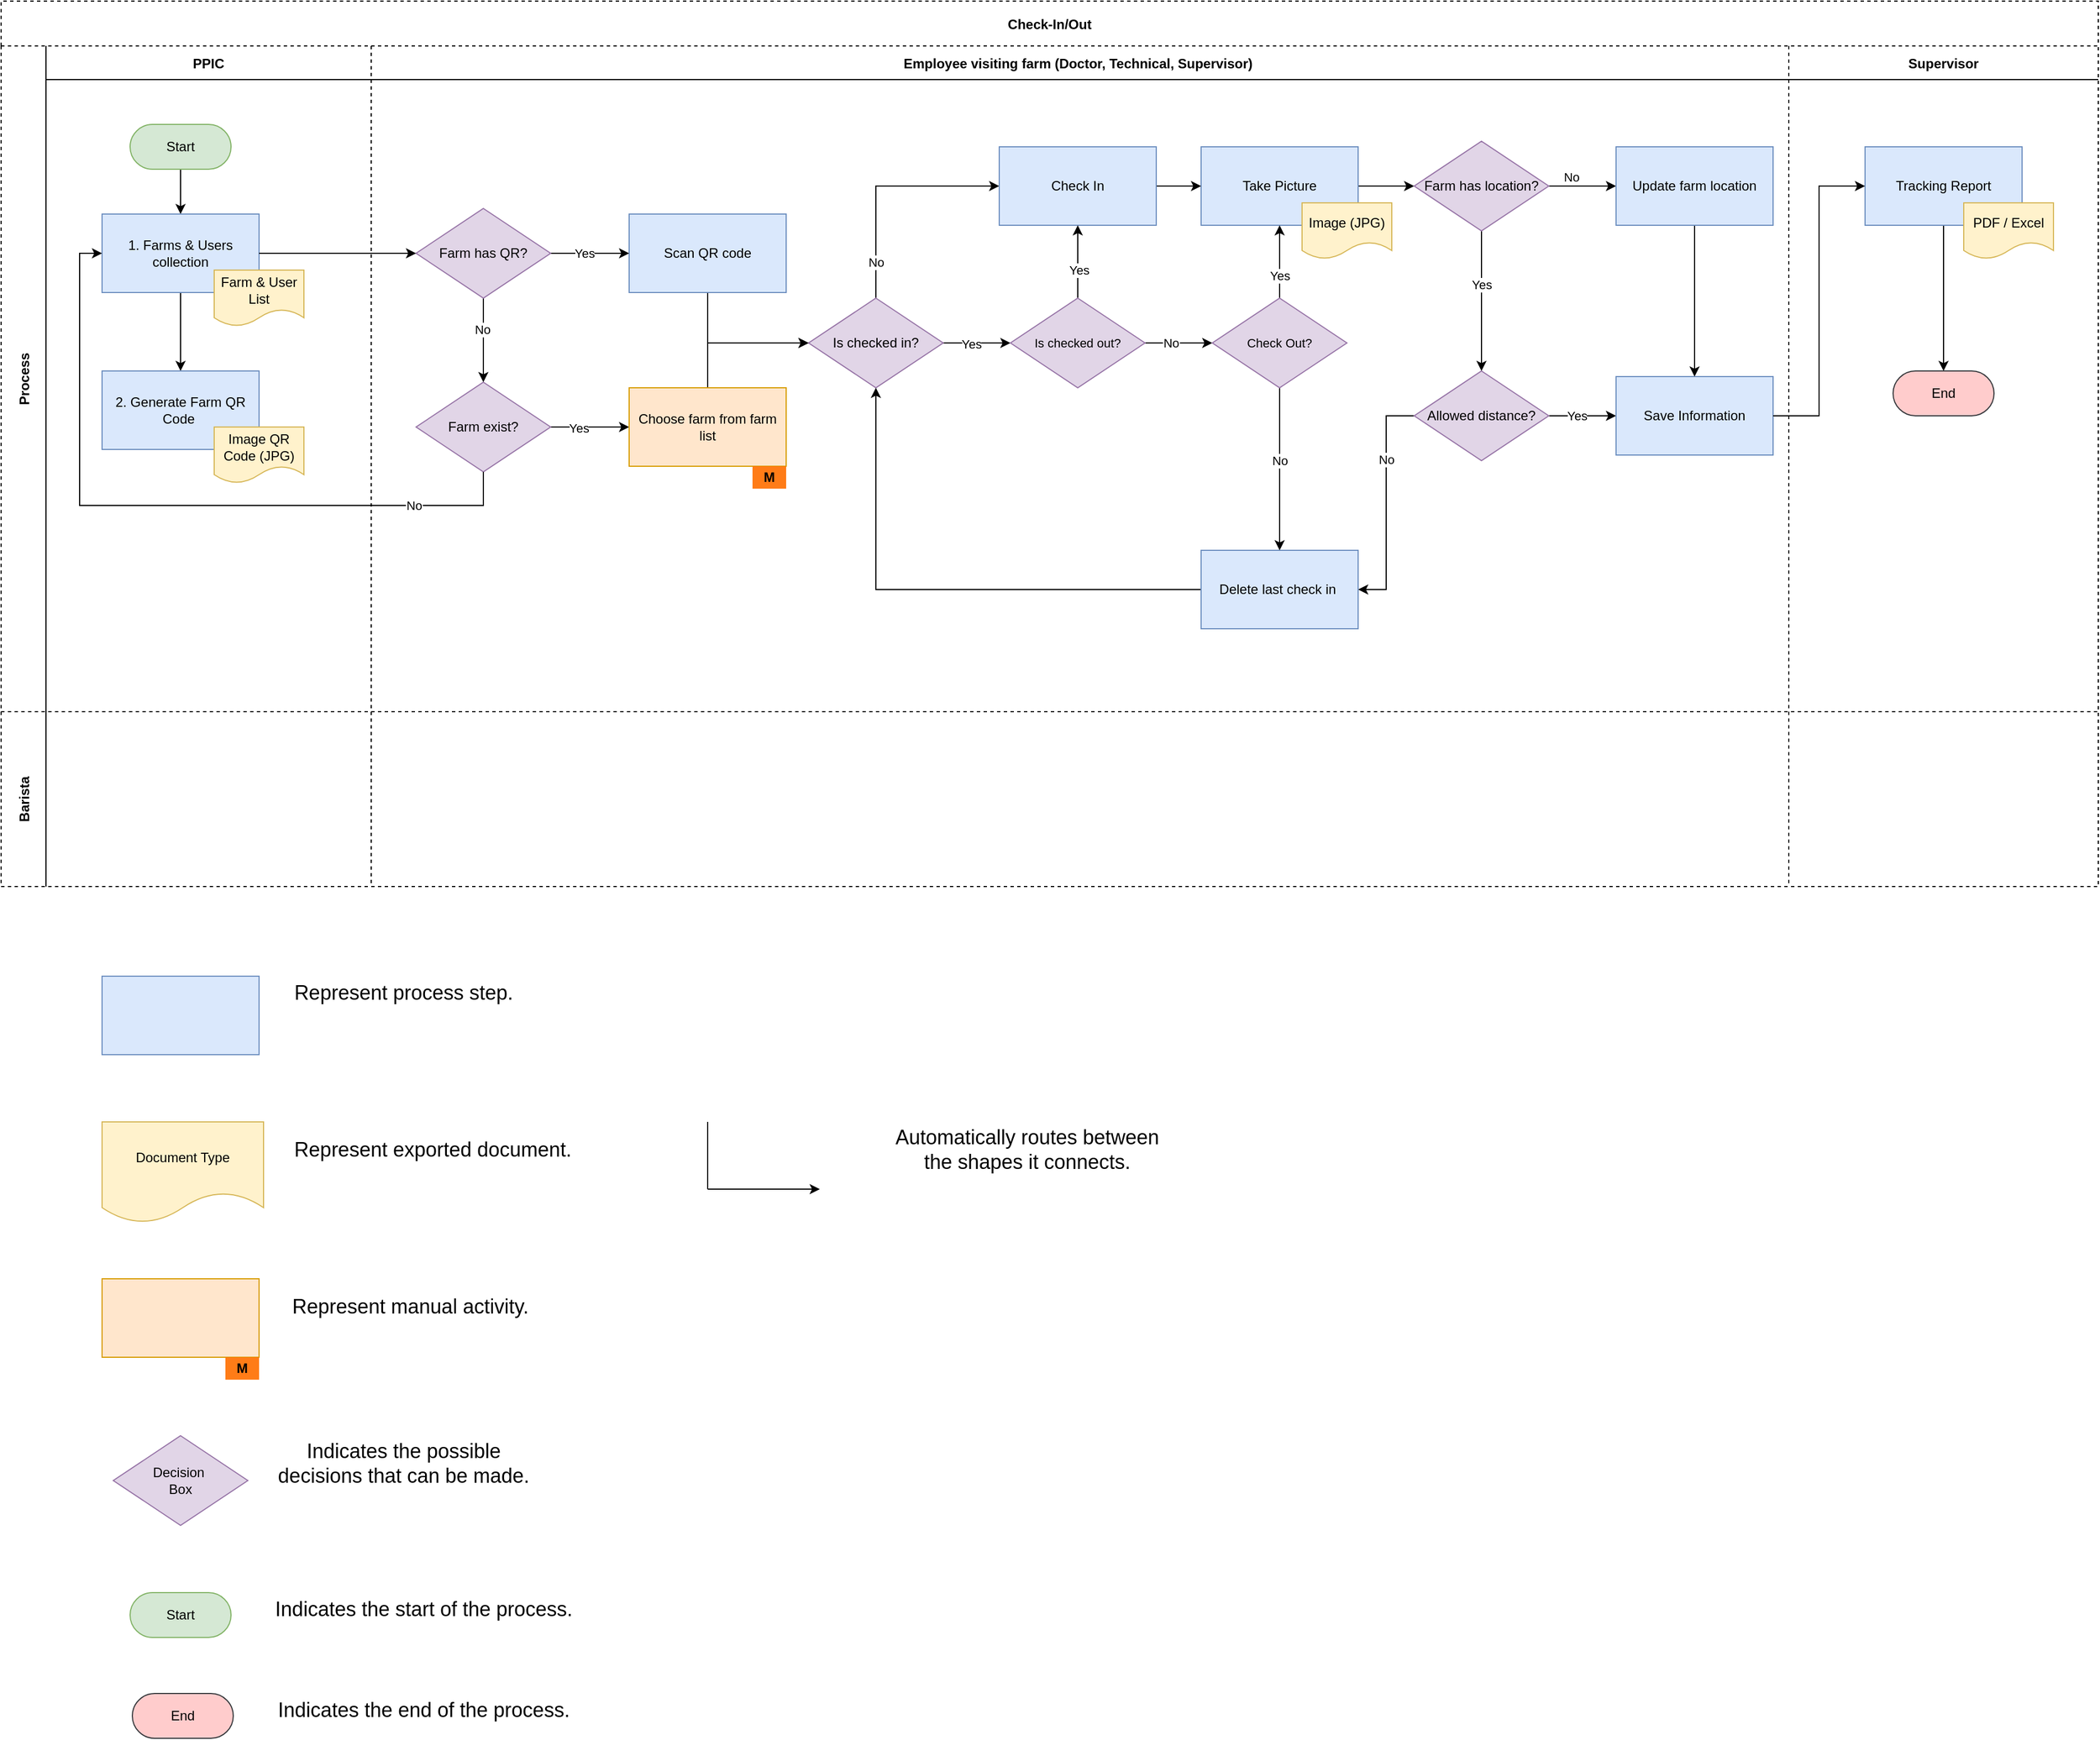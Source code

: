 <mxfile version="20.8.20" type="github">
  <diagram id="kgpKYQtTHZ0yAKxKKP6v" name="Page-1">
    <mxGraphModel dx="3855" dy="1075" grid="1" gridSize="10" guides="1" tooltips="1" connect="1" arrows="1" fold="1" page="1" pageScale="2.2" pageWidth="850" pageHeight="1100" math="0" shadow="0">
      <root>
        <mxCell id="0" />
        <mxCell id="1" parent="0" />
        <mxCell id="3nuBFxr9cyL0pnOWT2aG-1" value="Check-In/Out" style="shape=table;childLayout=tableLayout;startSize=40;collapsible=0;recursiveResize=0;expand=0;fillColor=none;fontStyle=1;dashed=1;" parent="1" vertex="1">
          <mxGeometry x="-1870" y="70" width="1870" height="790" as="geometry" />
        </mxCell>
        <mxCell id="3nuBFxr9cyL0pnOWT2aG-3" value="Process" style="shape=tableRow;horizontal=0;swimlaneHead=0;swimlaneBody=0;top=0;left=0;bottom=0;right=0;fillColor=none;points=[[0,0.5],[1,0.5]];portConstraint=eastwest;startSize=40;collapsible=0;recursiveResize=0;expand=0;fontStyle=1;" parent="3nuBFxr9cyL0pnOWT2aG-1" vertex="1">
          <mxGeometry y="40" width="1870" height="594" as="geometry" />
        </mxCell>
        <mxCell id="3nuBFxr9cyL0pnOWT2aG-4" value="PPIC" style="swimlane;swimlaneHead=0;swimlaneBody=0;connectable=0;fillColor=none;startSize=30;collapsible=0;recursiveResize=0;expand=0;fontStyle=1;swimlaneLine=1;" parent="3nuBFxr9cyL0pnOWT2aG-3" vertex="1">
          <mxGeometry x="40" width="290" height="594" as="geometry">
            <mxRectangle width="290" height="594" as="alternateBounds" />
          </mxGeometry>
        </mxCell>
        <mxCell id="3nuBFxr9cyL0pnOWT2aG-5" style="edgeStyle=orthogonalEdgeStyle;rounded=0;orthogonalLoop=1;jettySize=auto;html=1;" parent="3nuBFxr9cyL0pnOWT2aG-4" source="3nuBFxr9cyL0pnOWT2aG-6" target="3nuBFxr9cyL0pnOWT2aG-7" edge="1">
          <mxGeometry relative="1" as="geometry" />
        </mxCell>
        <mxCell id="3nuBFxr9cyL0pnOWT2aG-6" value="Start" style="rounded=1;whiteSpace=wrap;html=1;arcSize=50;fillColor=#d5e8d4;strokeColor=#82b366;" parent="3nuBFxr9cyL0pnOWT2aG-4" vertex="1">
          <mxGeometry x="75" y="70" width="90" height="40" as="geometry" />
        </mxCell>
        <mxCell id="sVSnX-S11ZfNezMlboSL-76" style="edgeStyle=orthogonalEdgeStyle;rounded=0;orthogonalLoop=1;jettySize=auto;html=1;entryX=0.5;entryY=0;entryDx=0;entryDy=0;" parent="3nuBFxr9cyL0pnOWT2aG-4" source="3nuBFxr9cyL0pnOWT2aG-7" target="sVSnX-S11ZfNezMlboSL-9" edge="1">
          <mxGeometry relative="1" as="geometry" />
        </mxCell>
        <mxCell id="3nuBFxr9cyL0pnOWT2aG-7" value="1. Farms &amp;amp; Users collection" style="rounded=0;whiteSpace=wrap;html=1;fillColor=#dae8fc;strokeColor=#6c8ebf;" parent="3nuBFxr9cyL0pnOWT2aG-4" vertex="1">
          <mxGeometry x="50" y="150" width="140" height="70" as="geometry" />
        </mxCell>
        <mxCell id="3nuBFxr9cyL0pnOWT2aG-21" value="Farm &amp;amp; User List" style="shape=document;whiteSpace=wrap;html=1;boundedLbl=1;fillColor=#fff2cc;strokeColor=#d6b656;" parent="3nuBFxr9cyL0pnOWT2aG-4" vertex="1">
          <mxGeometry x="150" y="200" width="80" height="50" as="geometry" />
        </mxCell>
        <mxCell id="sVSnX-S11ZfNezMlboSL-9" value="2. Generate Farm QR Code&amp;nbsp;" style="rounded=0;whiteSpace=wrap;html=1;fillColor=#dae8fc;strokeColor=#6c8ebf;" parent="3nuBFxr9cyL0pnOWT2aG-4" vertex="1">
          <mxGeometry x="50" y="290" width="140" height="70" as="geometry" />
        </mxCell>
        <mxCell id="sVSnX-S11ZfNezMlboSL-75" value="Image QR Code (JPG)" style="shape=document;whiteSpace=wrap;html=1;boundedLbl=1;fillColor=#fff2cc;strokeColor=#d6b656;" parent="3nuBFxr9cyL0pnOWT2aG-4" vertex="1">
          <mxGeometry x="150" y="340" width="80" height="50" as="geometry" />
        </mxCell>
        <mxCell id="3nuBFxr9cyL0pnOWT2aG-8" value="Employee visiting farm (Doctor, Technical, Supervisor) " style="swimlane;swimlaneHead=0;swimlaneBody=0;connectable=0;fillColor=none;startSize=30;collapsible=0;recursiveResize=0;expand=0;fontStyle=1;swimlaneLine=1;" parent="3nuBFxr9cyL0pnOWT2aG-3" vertex="1">
          <mxGeometry x="330" width="1264" height="594" as="geometry">
            <mxRectangle width="1264" height="594" as="alternateBounds" />
          </mxGeometry>
        </mxCell>
        <mxCell id="sVSnX-S11ZfNezMlboSL-181" style="edgeStyle=orthogonalEdgeStyle;rounded=0;orthogonalLoop=1;jettySize=auto;html=1;entryX=0;entryY=0.5;entryDx=0;entryDy=0;fontSize=11;" parent="3nuBFxr9cyL0pnOWT2aG-8" source="sVSnX-S11ZfNezMlboSL-15" target="sVSnX-S11ZfNezMlboSL-179" edge="1">
          <mxGeometry relative="1" as="geometry" />
        </mxCell>
        <mxCell id="sVSnX-S11ZfNezMlboSL-185" value="Yes" style="edgeLabel;html=1;align=center;verticalAlign=middle;resizable=0;points=[];fontSize=11;" parent="sVSnX-S11ZfNezMlboSL-181" vertex="1" connectable="0">
          <mxGeometry x="-0.19" y="-1" relative="1" as="geometry">
            <mxPoint as="offset" />
          </mxGeometry>
        </mxCell>
        <mxCell id="sVSnX-S11ZfNezMlboSL-184" style="edgeStyle=orthogonalEdgeStyle;rounded=0;orthogonalLoop=1;jettySize=auto;html=1;fontSize=11;entryX=0;entryY=0.5;entryDx=0;entryDy=0;" parent="3nuBFxr9cyL0pnOWT2aG-8" source="sVSnX-S11ZfNezMlboSL-15" target="sVSnX-S11ZfNezMlboSL-109" edge="1">
          <mxGeometry relative="1" as="geometry">
            <Array as="points">
              <mxPoint x="450" y="125" />
            </Array>
            <mxPoint x="830" y="90" as="targetPoint" />
          </mxGeometry>
        </mxCell>
        <mxCell id="Pvqd0WklEzp56SBGsrRN-7" value="No" style="edgeLabel;html=1;align=center;verticalAlign=middle;resizable=0;points=[];" parent="sVSnX-S11ZfNezMlboSL-184" vertex="1" connectable="0">
          <mxGeometry x="-0.695" relative="1" as="geometry">
            <mxPoint as="offset" />
          </mxGeometry>
        </mxCell>
        <mxCell id="sVSnX-S11ZfNezMlboSL-15" value="Is checked in?" style="rhombus;whiteSpace=wrap;html=1;labelBorderColor=none;sketch=0;strokeWidth=1;fillColor=#e1d5e7;strokeColor=#9673a6;" parent="3nuBFxr9cyL0pnOWT2aG-8" vertex="1">
          <mxGeometry x="390" y="225" width="120" height="80" as="geometry" />
        </mxCell>
        <mxCell id="sVSnX-S11ZfNezMlboSL-155" style="edgeStyle=orthogonalEdgeStyle;rounded=0;orthogonalLoop=1;jettySize=auto;html=1;entryX=0;entryY=0.5;entryDx=0;entryDy=0;fontSize=11;" parent="3nuBFxr9cyL0pnOWT2aG-8" source="sVSnX-S11ZfNezMlboSL-19" target="sVSnX-S11ZfNezMlboSL-15" edge="1">
          <mxGeometry relative="1" as="geometry">
            <Array as="points">
              <mxPoint x="300" y="265" />
            </Array>
          </mxGeometry>
        </mxCell>
        <mxCell id="sVSnX-S11ZfNezMlboSL-19" value="Scan QR code" style="rounded=0;whiteSpace=wrap;html=1;fillColor=#dae8fc;strokeColor=#6c8ebf;" parent="3nuBFxr9cyL0pnOWT2aG-8" vertex="1">
          <mxGeometry x="230" y="150" width="140" height="70" as="geometry" />
        </mxCell>
        <mxCell id="sVSnX-S11ZfNezMlboSL-89" style="edgeStyle=orthogonalEdgeStyle;rounded=0;orthogonalLoop=1;jettySize=auto;html=1;entryX=0;entryY=0.5;entryDx=0;entryDy=0;" parent="3nuBFxr9cyL0pnOWT2aG-8" source="sVSnX-S11ZfNezMlboSL-22" target="sVSnX-S11ZfNezMlboSL-48" edge="1">
          <mxGeometry relative="1" as="geometry" />
        </mxCell>
        <mxCell id="sVSnX-S11ZfNezMlboSL-22" value="Take Picture" style="rounded=0;whiteSpace=wrap;html=1;fillColor=#dae8fc;strokeColor=#6c8ebf;" parent="3nuBFxr9cyL0pnOWT2aG-8" vertex="1">
          <mxGeometry x="740" y="90" width="140" height="70" as="geometry" />
        </mxCell>
        <mxCell id="sVSnX-S11ZfNezMlboSL-102" style="edgeStyle=orthogonalEdgeStyle;rounded=0;orthogonalLoop=1;jettySize=auto;html=1;entryX=0;entryY=0.5;entryDx=0;entryDy=0;fontSize=11;" parent="3nuBFxr9cyL0pnOWT2aG-8" source="sVSnX-S11ZfNezMlboSL-26" target="sVSnX-S11ZfNezMlboSL-101" edge="1">
          <mxGeometry relative="1" as="geometry" />
        </mxCell>
        <mxCell id="sVSnX-S11ZfNezMlboSL-139" value="Yes" style="edgeLabel;html=1;align=center;verticalAlign=middle;resizable=0;points=[];fontSize=11;" parent="sVSnX-S11ZfNezMlboSL-102" vertex="1" connectable="0">
          <mxGeometry x="-0.296" y="-1" relative="1" as="geometry">
            <mxPoint as="offset" />
          </mxGeometry>
        </mxCell>
        <mxCell id="sVSnX-S11ZfNezMlboSL-26" value="Farm exist?" style="rhombus;whiteSpace=wrap;html=1;labelBorderColor=none;sketch=0;strokeWidth=1;fillColor=#e1d5e7;strokeColor=#9673a6;" parent="3nuBFxr9cyL0pnOWT2aG-8" vertex="1">
          <mxGeometry x="40" y="300" width="120" height="80" as="geometry" />
        </mxCell>
        <mxCell id="sVSnX-S11ZfNezMlboSL-93" style="edgeStyle=orthogonalEdgeStyle;rounded=0;orthogonalLoop=1;jettySize=auto;html=1;entryX=0;entryY=0.5;entryDx=0;entryDy=0;" parent="3nuBFxr9cyL0pnOWT2aG-8" source="sVSnX-S11ZfNezMlboSL-31" target="sVSnX-S11ZfNezMlboSL-45" edge="1">
          <mxGeometry relative="1" as="geometry" />
        </mxCell>
        <mxCell id="sVSnX-S11ZfNezMlboSL-94" value="Yes" style="edgeLabel;html=1;align=center;verticalAlign=middle;resizable=0;points=[];" parent="sVSnX-S11ZfNezMlboSL-93" vertex="1" connectable="0">
          <mxGeometry x="-0.186" relative="1" as="geometry">
            <mxPoint as="offset" />
          </mxGeometry>
        </mxCell>
        <mxCell id="sVSnX-S11ZfNezMlboSL-194" style="edgeStyle=orthogonalEdgeStyle;rounded=0;orthogonalLoop=1;jettySize=auto;html=1;entryX=1;entryY=0.5;entryDx=0;entryDy=0;fontSize=11;" parent="3nuBFxr9cyL0pnOWT2aG-8" source="sVSnX-S11ZfNezMlboSL-31" target="sVSnX-S11ZfNezMlboSL-173" edge="1">
          <mxGeometry relative="1" as="geometry" />
        </mxCell>
        <mxCell id="sVSnX-S11ZfNezMlboSL-197" value="No" style="edgeLabel;html=1;align=center;verticalAlign=middle;resizable=0;points=[];fontSize=11;" parent="sVSnX-S11ZfNezMlboSL-194" vertex="1" connectable="0">
          <mxGeometry x="-0.375" relative="1" as="geometry">
            <mxPoint as="offset" />
          </mxGeometry>
        </mxCell>
        <mxCell id="sVSnX-S11ZfNezMlboSL-31" value="Allowed distance?" style="rhombus;whiteSpace=wrap;html=1;labelBorderColor=none;sketch=0;strokeWidth=1;fillColor=#e1d5e7;strokeColor=#9673a6;" parent="3nuBFxr9cyL0pnOWT2aG-8" vertex="1">
          <mxGeometry x="930" y="290" width="120" height="80" as="geometry" />
        </mxCell>
        <mxCell id="sVSnX-S11ZfNezMlboSL-45" value="Save Information" style="rounded=0;whiteSpace=wrap;html=1;fillColor=#dae8fc;strokeColor=#6c8ebf;" parent="3nuBFxr9cyL0pnOWT2aG-8" vertex="1">
          <mxGeometry x="1110" y="295" width="140" height="70" as="geometry" />
        </mxCell>
        <mxCell id="sVSnX-S11ZfNezMlboSL-91" style="edgeStyle=orthogonalEdgeStyle;rounded=0;orthogonalLoop=1;jettySize=auto;html=1;entryX=0.5;entryY=0;entryDx=0;entryDy=0;" parent="3nuBFxr9cyL0pnOWT2aG-8" source="sVSnX-S11ZfNezMlboSL-48" target="sVSnX-S11ZfNezMlboSL-31" edge="1">
          <mxGeometry relative="1" as="geometry" />
        </mxCell>
        <mxCell id="sVSnX-S11ZfNezMlboSL-92" value="Yes" style="edgeLabel;html=1;align=center;verticalAlign=middle;resizable=0;points=[];" parent="sVSnX-S11ZfNezMlboSL-91" vertex="1" connectable="0">
          <mxGeometry x="-0.236" relative="1" as="geometry">
            <mxPoint as="offset" />
          </mxGeometry>
        </mxCell>
        <mxCell id="sVSnX-S11ZfNezMlboSL-191" style="edgeStyle=orthogonalEdgeStyle;rounded=0;orthogonalLoop=1;jettySize=auto;html=1;entryX=0;entryY=0.5;entryDx=0;entryDy=0;fontSize=11;" parent="3nuBFxr9cyL0pnOWT2aG-8" source="sVSnX-S11ZfNezMlboSL-48" target="sVSnX-S11ZfNezMlboSL-190" edge="1">
          <mxGeometry relative="1" as="geometry">
            <Array as="points">
              <mxPoint x="1010" y="95" />
            </Array>
          </mxGeometry>
        </mxCell>
        <mxCell id="sVSnX-S11ZfNezMlboSL-192" value="No" style="edgeLabel;html=1;align=center;verticalAlign=middle;resizable=0;points=[];fontSize=11;" parent="sVSnX-S11ZfNezMlboSL-191" vertex="1" connectable="0">
          <mxGeometry x="-0.805" y="2" relative="1" as="geometry">
            <mxPoint x="14" y="-6" as="offset" />
          </mxGeometry>
        </mxCell>
        <mxCell id="sVSnX-S11ZfNezMlboSL-48" value="Farm has location?" style="rhombus;whiteSpace=wrap;html=1;labelBorderColor=none;sketch=0;strokeWidth=1;fillColor=#e1d5e7;strokeColor=#9673a6;" parent="3nuBFxr9cyL0pnOWT2aG-8" vertex="1">
          <mxGeometry x="930" y="85" width="120" height="80" as="geometry" />
        </mxCell>
        <mxCell id="sVSnX-S11ZfNezMlboSL-71" style="edgeStyle=orthogonalEdgeStyle;rounded=0;orthogonalLoop=1;jettySize=auto;html=1;entryX=0;entryY=0.5;entryDx=0;entryDy=0;" parent="3nuBFxr9cyL0pnOWT2aG-8" source="sVSnX-S11ZfNezMlboSL-57" target="sVSnX-S11ZfNezMlboSL-19" edge="1">
          <mxGeometry relative="1" as="geometry" />
        </mxCell>
        <mxCell id="sVSnX-S11ZfNezMlboSL-72" value="Yes" style="edgeLabel;html=1;align=center;verticalAlign=middle;resizable=0;points=[];" parent="sVSnX-S11ZfNezMlboSL-71" vertex="1" connectable="0">
          <mxGeometry x="-0.149" relative="1" as="geometry">
            <mxPoint as="offset" />
          </mxGeometry>
        </mxCell>
        <mxCell id="sVSnX-S11ZfNezMlboSL-137" style="edgeStyle=orthogonalEdgeStyle;rounded=0;orthogonalLoop=1;jettySize=auto;html=1;entryX=0.5;entryY=0;entryDx=0;entryDy=0;fontSize=11;" parent="3nuBFxr9cyL0pnOWT2aG-8" source="sVSnX-S11ZfNezMlboSL-57" target="sVSnX-S11ZfNezMlboSL-26" edge="1">
          <mxGeometry relative="1" as="geometry" />
        </mxCell>
        <mxCell id="sVSnX-S11ZfNezMlboSL-138" value="No" style="edgeLabel;html=1;align=center;verticalAlign=middle;resizable=0;points=[];fontSize=11;" parent="sVSnX-S11ZfNezMlboSL-137" vertex="1" connectable="0">
          <mxGeometry x="-0.25" y="-1" relative="1" as="geometry">
            <mxPoint as="offset" />
          </mxGeometry>
        </mxCell>
        <mxCell id="sVSnX-S11ZfNezMlboSL-57" value="Farm has QR?" style="rhombus;whiteSpace=wrap;html=1;labelBorderColor=none;sketch=0;strokeWidth=1;fillColor=#e1d5e7;strokeColor=#9673a6;" parent="3nuBFxr9cyL0pnOWT2aG-8" vertex="1">
          <mxGeometry x="40" y="145" width="120" height="80" as="geometry" />
        </mxCell>
        <mxCell id="sVSnX-S11ZfNezMlboSL-154" style="edgeStyle=orthogonalEdgeStyle;rounded=0;orthogonalLoop=1;jettySize=auto;html=1;entryX=0;entryY=0.5;entryDx=0;entryDy=0;fontSize=11;" parent="3nuBFxr9cyL0pnOWT2aG-8" source="sVSnX-S11ZfNezMlboSL-101" target="sVSnX-S11ZfNezMlboSL-15" edge="1">
          <mxGeometry relative="1" as="geometry">
            <Array as="points">
              <mxPoint x="300" y="265" />
            </Array>
          </mxGeometry>
        </mxCell>
        <mxCell id="sVSnX-S11ZfNezMlboSL-101" value="Choose farm from farm list" style="rounded=0;whiteSpace=wrap;html=1;fillColor=#ffe6cc;strokeColor=#d79b00;" parent="3nuBFxr9cyL0pnOWT2aG-8" vertex="1">
          <mxGeometry x="230" y="305" width="140" height="70" as="geometry" />
        </mxCell>
        <mxCell id="sVSnX-S11ZfNezMlboSL-158" style="edgeStyle=orthogonalEdgeStyle;rounded=0;orthogonalLoop=1;jettySize=auto;html=1;entryX=0;entryY=0.5;entryDx=0;entryDy=0;fontSize=11;" parent="3nuBFxr9cyL0pnOWT2aG-8" source="sVSnX-S11ZfNezMlboSL-109" target="sVSnX-S11ZfNezMlboSL-22" edge="1">
          <mxGeometry relative="1" as="geometry" />
        </mxCell>
        <mxCell id="sVSnX-S11ZfNezMlboSL-109" value="Check In" style="rounded=0;whiteSpace=wrap;html=1;fillColor=#dae8fc;strokeColor=#6c8ebf;" parent="3nuBFxr9cyL0pnOWT2aG-8" vertex="1">
          <mxGeometry x="560" y="90" width="140" height="70" as="geometry" />
        </mxCell>
        <mxCell id="Pvqd0WklEzp56SBGsrRN-8" style="edgeStyle=orthogonalEdgeStyle;rounded=0;orthogonalLoop=1;jettySize=auto;html=1;entryX=0.5;entryY=1;entryDx=0;entryDy=0;" parent="3nuBFxr9cyL0pnOWT2aG-8" source="sVSnX-S11ZfNezMlboSL-173" target="sVSnX-S11ZfNezMlboSL-15" edge="1">
          <mxGeometry relative="1" as="geometry" />
        </mxCell>
        <mxCell id="sVSnX-S11ZfNezMlboSL-173" value="Delete last check in&amp;nbsp;" style="rounded=0;whiteSpace=wrap;html=1;fillColor=#dae8fc;strokeColor=#6c8ebf;" parent="3nuBFxr9cyL0pnOWT2aG-8" vertex="1">
          <mxGeometry x="740" y="450" width="140" height="70" as="geometry" />
        </mxCell>
        <mxCell id="sVSnX-S11ZfNezMlboSL-180" style="edgeStyle=orthogonalEdgeStyle;rounded=0;orthogonalLoop=1;jettySize=auto;html=1;entryX=0.5;entryY=1;entryDx=0;entryDy=0;fontSize=11;" parent="3nuBFxr9cyL0pnOWT2aG-8" source="sVSnX-S11ZfNezMlboSL-179" target="sVSnX-S11ZfNezMlboSL-109" edge="1">
          <mxGeometry relative="1" as="geometry" />
        </mxCell>
        <mxCell id="sVSnX-S11ZfNezMlboSL-187" value="Yes" style="edgeLabel;html=1;align=center;verticalAlign=middle;resizable=0;points=[];fontSize=11;" parent="sVSnX-S11ZfNezMlboSL-180" vertex="1" connectable="0">
          <mxGeometry x="-0.224" y="-1" relative="1" as="geometry">
            <mxPoint as="offset" />
          </mxGeometry>
        </mxCell>
        <mxCell id="Pvqd0WklEzp56SBGsrRN-10" style="edgeStyle=orthogonalEdgeStyle;rounded=0;orthogonalLoop=1;jettySize=auto;html=1;entryX=0;entryY=0.5;entryDx=0;entryDy=0;" parent="3nuBFxr9cyL0pnOWT2aG-8" source="sVSnX-S11ZfNezMlboSL-179" target="Pvqd0WklEzp56SBGsrRN-9" edge="1">
          <mxGeometry relative="1" as="geometry" />
        </mxCell>
        <mxCell id="Pvqd0WklEzp56SBGsrRN-11" value="No" style="edgeLabel;html=1;align=center;verticalAlign=middle;resizable=0;points=[];" parent="Pvqd0WklEzp56SBGsrRN-10" vertex="1" connectable="0">
          <mxGeometry x="-0.25" relative="1" as="geometry">
            <mxPoint as="offset" />
          </mxGeometry>
        </mxCell>
        <mxCell id="sVSnX-S11ZfNezMlboSL-179" value="&lt;span style=&quot;font-size: 11px;&quot;&gt;Is checked out?&lt;/span&gt;" style="rhombus;whiteSpace=wrap;html=1;labelBorderColor=none;sketch=0;strokeWidth=1;fillColor=#e1d5e7;strokeColor=#9673a6;" parent="3nuBFxr9cyL0pnOWT2aG-8" vertex="1">
          <mxGeometry x="570" y="225" width="120" height="80" as="geometry" />
        </mxCell>
        <mxCell id="sVSnX-S11ZfNezMlboSL-193" style="edgeStyle=orthogonalEdgeStyle;rounded=0;orthogonalLoop=1;jettySize=auto;html=1;entryX=0.5;entryY=0;entryDx=0;entryDy=0;fontSize=11;" parent="3nuBFxr9cyL0pnOWT2aG-8" source="sVSnX-S11ZfNezMlboSL-190" target="sVSnX-S11ZfNezMlboSL-45" edge="1">
          <mxGeometry relative="1" as="geometry" />
        </mxCell>
        <mxCell id="sVSnX-S11ZfNezMlboSL-190" value="Update farm location" style="rounded=0;whiteSpace=wrap;html=1;fillColor=#dae8fc;strokeColor=#6c8ebf;" parent="3nuBFxr9cyL0pnOWT2aG-8" vertex="1">
          <mxGeometry x="1110" y="90" width="140" height="70" as="geometry" />
        </mxCell>
        <mxCell id="sVSnX-S11ZfNezMlboSL-198" value="Image (JPG)" style="shape=document;whiteSpace=wrap;html=1;boundedLbl=1;fillColor=#fff2cc;strokeColor=#d6b656;" parent="3nuBFxr9cyL0pnOWT2aG-8" vertex="1">
          <mxGeometry x="830" y="140" width="80" height="50" as="geometry" />
        </mxCell>
        <mxCell id="Pvqd0WklEzp56SBGsrRN-12" style="edgeStyle=orthogonalEdgeStyle;rounded=0;orthogonalLoop=1;jettySize=auto;html=1;entryX=0.5;entryY=1;entryDx=0;entryDy=0;" parent="3nuBFxr9cyL0pnOWT2aG-8" source="Pvqd0WklEzp56SBGsrRN-9" target="sVSnX-S11ZfNezMlboSL-22" edge="1">
          <mxGeometry relative="1" as="geometry" />
        </mxCell>
        <mxCell id="Pvqd0WklEzp56SBGsrRN-13" value="Yes" style="edgeLabel;html=1;align=center;verticalAlign=middle;resizable=0;points=[];" parent="Pvqd0WklEzp56SBGsrRN-12" vertex="1" connectable="0">
          <mxGeometry x="0.25" y="-1" relative="1" as="geometry">
            <mxPoint x="-1" y="20" as="offset" />
          </mxGeometry>
        </mxCell>
        <mxCell id="Pvqd0WklEzp56SBGsrRN-15" style="edgeStyle=orthogonalEdgeStyle;rounded=0;orthogonalLoop=1;jettySize=auto;html=1;entryX=0.5;entryY=0;entryDx=0;entryDy=0;" parent="3nuBFxr9cyL0pnOWT2aG-8" source="Pvqd0WklEzp56SBGsrRN-9" target="sVSnX-S11ZfNezMlboSL-173" edge="1">
          <mxGeometry relative="1" as="geometry" />
        </mxCell>
        <mxCell id="Pvqd0WklEzp56SBGsrRN-16" value="No" style="edgeLabel;html=1;align=center;verticalAlign=middle;resizable=0;points=[];" parent="Pvqd0WklEzp56SBGsrRN-15" vertex="1" connectable="0">
          <mxGeometry x="-0.683" relative="1" as="geometry">
            <mxPoint y="42" as="offset" />
          </mxGeometry>
        </mxCell>
        <mxCell id="Pvqd0WklEzp56SBGsrRN-9" value="&lt;span style=&quot;font-size: 11px;&quot;&gt;Check Out?&lt;/span&gt;" style="rhombus;whiteSpace=wrap;html=1;labelBorderColor=none;sketch=0;strokeWidth=1;fillColor=#e1d5e7;strokeColor=#9673a6;" parent="3nuBFxr9cyL0pnOWT2aG-8" vertex="1">
          <mxGeometry x="750" y="225" width="120" height="80" as="geometry" />
        </mxCell>
        <mxCell id="snKlPP_Cd-e8GY4ZODhW-5" value="&lt;b&gt;M&lt;/b&gt;" style="rounded=0;whiteSpace=wrap;html=1;fillColor=#FF7C17;fillStyle=solid;strokeColor=none;" parent="3nuBFxr9cyL0pnOWT2aG-8" vertex="1">
          <mxGeometry x="340" y="375" width="30" height="20" as="geometry" />
        </mxCell>
        <mxCell id="3nuBFxr9cyL0pnOWT2aG-11" value="Supervisor" style="swimlane;swimlaneHead=0;swimlaneBody=0;connectable=0;fillColor=none;startSize=30;collapsible=0;recursiveResize=0;expand=0;fontStyle=1;" parent="3nuBFxr9cyL0pnOWT2aG-3" vertex="1">
          <mxGeometry x="1594" width="276" height="594" as="geometry">
            <mxRectangle width="276" height="594" as="alternateBounds" />
          </mxGeometry>
        </mxCell>
        <mxCell id="sVSnX-S11ZfNezMlboSL-200" style="edgeStyle=orthogonalEdgeStyle;rounded=0;orthogonalLoop=1;jettySize=auto;html=1;entryX=0.5;entryY=0;entryDx=0;entryDy=0;fontSize=12;" parent="3nuBFxr9cyL0pnOWT2aG-11" source="sVSnX-S11ZfNezMlboSL-54" target="sVSnX-S11ZfNezMlboSL-199" edge="1">
          <mxGeometry relative="1" as="geometry" />
        </mxCell>
        <mxCell id="sVSnX-S11ZfNezMlboSL-54" value="Tracking Report" style="rounded=0;whiteSpace=wrap;html=1;fillColor=#dae8fc;strokeColor=#6c8ebf;" parent="3nuBFxr9cyL0pnOWT2aG-11" vertex="1">
          <mxGeometry x="68" y="90" width="140" height="70" as="geometry" />
        </mxCell>
        <mxCell id="sVSnX-S11ZfNezMlboSL-56" value="PDF / Excel" style="shape=document;whiteSpace=wrap;html=1;boundedLbl=1;fillColor=#fff2cc;strokeColor=#d6b656;" parent="3nuBFxr9cyL0pnOWT2aG-11" vertex="1">
          <mxGeometry x="156" y="140" width="80" height="50" as="geometry" />
        </mxCell>
        <mxCell id="sVSnX-S11ZfNezMlboSL-199" value="End" style="rounded=1;whiteSpace=wrap;html=1;arcSize=50;fillColor=#ffcccc;strokeColor=#36393d;" parent="3nuBFxr9cyL0pnOWT2aG-11" vertex="1">
          <mxGeometry x="93" y="290" width="90" height="40" as="geometry" />
        </mxCell>
        <mxCell id="sVSnX-S11ZfNezMlboSL-55" style="edgeStyle=orthogonalEdgeStyle;rounded=0;orthogonalLoop=1;jettySize=auto;html=1;entryX=0;entryY=0.5;entryDx=0;entryDy=0;" parent="3nuBFxr9cyL0pnOWT2aG-3" source="sVSnX-S11ZfNezMlboSL-45" target="sVSnX-S11ZfNezMlboSL-54" edge="1">
          <mxGeometry relative="1" as="geometry" />
        </mxCell>
        <mxCell id="sVSnX-S11ZfNezMlboSL-70" style="edgeStyle=orthogonalEdgeStyle;rounded=0;orthogonalLoop=1;jettySize=auto;html=1;entryX=0;entryY=0.5;entryDx=0;entryDy=0;" parent="3nuBFxr9cyL0pnOWT2aG-3" source="3nuBFxr9cyL0pnOWT2aG-7" target="sVSnX-S11ZfNezMlboSL-57" edge="1">
          <mxGeometry relative="1" as="geometry">
            <mxPoint x="350" y="185" as="targetPoint" />
          </mxGeometry>
        </mxCell>
        <mxCell id="sVSnX-S11ZfNezMlboSL-80" style="edgeStyle=orthogonalEdgeStyle;rounded=0;orthogonalLoop=1;jettySize=auto;html=1;entryX=0;entryY=0.5;entryDx=0;entryDy=0;" parent="3nuBFxr9cyL0pnOWT2aG-3" source="sVSnX-S11ZfNezMlboSL-26" target="3nuBFxr9cyL0pnOWT2aG-7" edge="1">
          <mxGeometry relative="1" as="geometry">
            <Array as="points">
              <mxPoint x="430" y="410" />
              <mxPoint x="70" y="410" />
              <mxPoint x="70" y="185" />
            </Array>
          </mxGeometry>
        </mxCell>
        <mxCell id="sVSnX-S11ZfNezMlboSL-82" value="No" style="edgeLabel;html=1;align=center;verticalAlign=middle;resizable=0;points=[];" parent="sVSnX-S11ZfNezMlboSL-80" vertex="1" connectable="0">
          <mxGeometry x="-0.711" relative="1" as="geometry">
            <mxPoint as="offset" />
          </mxGeometry>
        </mxCell>
        <mxCell id="3nuBFxr9cyL0pnOWT2aG-15" value="Barista" style="shape=tableRow;horizontal=0;swimlaneHead=0;swimlaneBody=0;top=0;left=0;bottom=0;right=0;fillColor=none;points=[[0,0.5],[1,0.5]];portConstraint=eastwest;startSize=40;collapsible=0;recursiveResize=0;expand=0;fontStyle=1;" parent="3nuBFxr9cyL0pnOWT2aG-1" vertex="1">
          <mxGeometry y="634" width="1870" height="156" as="geometry" />
        </mxCell>
        <mxCell id="3nuBFxr9cyL0pnOWT2aG-16" value="" style="swimlane;swimlaneHead=0;swimlaneBody=0;connectable=0;fillColor=none;startSize=0;collapsible=0;recursiveResize=0;expand=0;fontStyle=1;" parent="3nuBFxr9cyL0pnOWT2aG-15" vertex="1">
          <mxGeometry x="40" width="290" height="156" as="geometry">
            <mxRectangle width="290" height="156" as="alternateBounds" />
          </mxGeometry>
        </mxCell>
        <mxCell id="3nuBFxr9cyL0pnOWT2aG-18" value="" style="swimlane;swimlaneHead=0;swimlaneBody=0;connectable=0;fillColor=none;startSize=0;collapsible=0;recursiveResize=0;expand=0;fontStyle=1;" parent="3nuBFxr9cyL0pnOWT2aG-15" vertex="1">
          <mxGeometry x="330" width="1264" height="156" as="geometry">
            <mxRectangle width="1264" height="156" as="alternateBounds" />
          </mxGeometry>
        </mxCell>
        <mxCell id="3nuBFxr9cyL0pnOWT2aG-23" value="" style="swimlane;swimlaneHead=0;swimlaneBody=0;connectable=0;fillColor=none;startSize=0;collapsible=0;recursiveResize=0;expand=0;fontStyle=1;" parent="3nuBFxr9cyL0pnOWT2aG-15" vertex="1">
          <mxGeometry x="1594" width="276" height="156" as="geometry">
            <mxRectangle width="276" height="156" as="alternateBounds" />
          </mxGeometry>
        </mxCell>
        <mxCell id="EkozvVM3r3no3VzvKKDz-1" value="" style="rounded=0;whiteSpace=wrap;html=1;fillColor=#dae8fc;strokeColor=#6c8ebf;" vertex="1" parent="1">
          <mxGeometry x="-1780" y="940" width="140" height="70" as="geometry" />
        </mxCell>
        <mxCell id="EkozvVM3r3no3VzvKKDz-2" value="Represent process step." style="text;html=1;strokeColor=none;fillColor=none;align=center;verticalAlign=middle;whiteSpace=wrap;rounded=0;fontSize=18;" vertex="1" parent="1">
          <mxGeometry x="-1616" y="940" width="210" height="30" as="geometry" />
        </mxCell>
        <mxCell id="EkozvVM3r3no3VzvKKDz-3" value="Document Type" style="shape=document;whiteSpace=wrap;html=1;boundedLbl=1;fillColor=#fff2cc;strokeColor=#d6b656;" vertex="1" parent="1">
          <mxGeometry x="-1780" y="1070" width="144" height="90" as="geometry" />
        </mxCell>
        <mxCell id="EkozvVM3r3no3VzvKKDz-4" value="Represent exported document." style="text;html=1;strokeColor=none;fillColor=none;align=center;verticalAlign=middle;whiteSpace=wrap;rounded=0;fontSize=18;" vertex="1" parent="1">
          <mxGeometry x="-1610" y="1080" width="250" height="30" as="geometry" />
        </mxCell>
        <mxCell id="EkozvVM3r3no3VzvKKDz-5" value="" style="rounded=0;whiteSpace=wrap;html=1;fillColor=#ffe6cc;strokeColor=#d79b00;" vertex="1" parent="1">
          <mxGeometry x="-1780" y="1210" width="140" height="70" as="geometry" />
        </mxCell>
        <mxCell id="EkozvVM3r3no3VzvKKDz-6" value="&lt;b&gt;M&lt;/b&gt;" style="rounded=0;whiteSpace=wrap;html=1;fillColor=#FF7C17;fillStyle=solid;strokeColor=none;" vertex="1" parent="1">
          <mxGeometry x="-1670" y="1280" width="30" height="20" as="geometry" />
        </mxCell>
        <mxCell id="EkozvVM3r3no3VzvKKDz-7" value="Represent manual activity." style="text;html=1;strokeColor=none;fillColor=none;align=center;verticalAlign=middle;whiteSpace=wrap;rounded=0;fontSize=18;" vertex="1" parent="1">
          <mxGeometry x="-1630" y="1220" width="250" height="30" as="geometry" />
        </mxCell>
        <mxCell id="EkozvVM3r3no3VzvKKDz-8" value="Decision&amp;nbsp;&lt;br&gt;Box" style="rhombus;whiteSpace=wrap;html=1;labelBorderColor=none;sketch=0;strokeWidth=1;fillColor=#e1d5e7;strokeColor=#9673a6;" vertex="1" parent="1">
          <mxGeometry x="-1770" y="1350" width="120" height="80" as="geometry" />
        </mxCell>
        <mxCell id="EkozvVM3r3no3VzvKKDz-9" value="Indicates the possible decisions that can be made." style="text;html=1;strokeColor=none;fillColor=none;align=center;verticalAlign=middle;whiteSpace=wrap;rounded=0;fontSize=18;" vertex="1" parent="1">
          <mxGeometry x="-1636" y="1360" width="250" height="30" as="geometry" />
        </mxCell>
        <mxCell id="EkozvVM3r3no3VzvKKDz-10" value="Start" style="rounded=1;whiteSpace=wrap;html=1;arcSize=50;fillColor=#d5e8d4;strokeColor=#82b366;" vertex="1" parent="1">
          <mxGeometry x="-1755" y="1490" width="90" height="40" as="geometry" />
        </mxCell>
        <mxCell id="EkozvVM3r3no3VzvKKDz-11" value="Indicates the start of the process." style="text;html=1;strokeColor=none;fillColor=none;align=center;verticalAlign=middle;whiteSpace=wrap;rounded=0;fontSize=18;" vertex="1" parent="1">
          <mxGeometry x="-1636" y="1490" width="286" height="30" as="geometry" />
        </mxCell>
        <mxCell id="EkozvVM3r3no3VzvKKDz-12" value="End" style="rounded=1;whiteSpace=wrap;html=1;arcSize=50;fillColor=#ffcccc;strokeColor=#36393d;" vertex="1" parent="1">
          <mxGeometry x="-1753" y="1580" width="90" height="40" as="geometry" />
        </mxCell>
        <mxCell id="EkozvVM3r3no3VzvKKDz-13" value="Indicates the end of the process." style="text;html=1;strokeColor=none;fillColor=none;align=center;verticalAlign=middle;whiteSpace=wrap;rounded=0;fontSize=18;" vertex="1" parent="1">
          <mxGeometry x="-1636" y="1580" width="286" height="30" as="geometry" />
        </mxCell>
        <mxCell id="EkozvVM3r3no3VzvKKDz-14" value="" style="endArrow=classic;html=1;rounded=0;fontSize=18;" edge="1" parent="1">
          <mxGeometry width="50" height="50" relative="1" as="geometry">
            <mxPoint x="-1240" y="1130" as="sourcePoint" />
            <mxPoint x="-1140" y="1130" as="targetPoint" />
          </mxGeometry>
        </mxCell>
        <mxCell id="EkozvVM3r3no3VzvKKDz-15" value="" style="endArrow=none;html=1;rounded=0;fontSize=18;" edge="1" parent="1">
          <mxGeometry width="50" height="50" relative="1" as="geometry">
            <mxPoint x="-1240" y="1130" as="sourcePoint" />
            <mxPoint x="-1240" y="1070" as="targetPoint" />
          </mxGeometry>
        </mxCell>
        <mxCell id="EkozvVM3r3no3VzvKKDz-16" value="Automatically routes between the shapes it connects." style="text;html=1;strokeColor=none;fillColor=none;align=center;verticalAlign=middle;whiteSpace=wrap;rounded=0;fontSize=18;" vertex="1" parent="1">
          <mxGeometry x="-1080" y="1080" width="250" height="30" as="geometry" />
        </mxCell>
      </root>
    </mxGraphModel>
  </diagram>
</mxfile>
